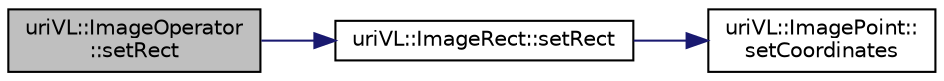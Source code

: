 digraph "uriVL::ImageOperator::setRect"
{
  edge [fontname="Helvetica",fontsize="10",labelfontname="Helvetica",labelfontsize="10"];
  node [fontname="Helvetica",fontsize="10",shape=record];
  rankdir="LR";
  Node1 [label="uriVL::ImageOperator\l::setRect",height=0.2,width=0.4,color="black", fillcolor="grey75", style="filled", fontcolor="black"];
  Node1 -> Node2 [color="midnightblue",fontsize="10",style="solid",fontname="Helvetica"];
  Node2 [label="uriVL::ImageRect::setRect",height=0.2,width=0.4,color="black", fillcolor="white", style="filled",URL="$classuriVL_1_1ImageRect.html#a2621d07a926d2305bbd54af5d543cabe",tooltip="Sets the origin and size of the rectangle. "];
  Node2 -> Node3 [color="midnightblue",fontsize="10",style="solid",fontname="Helvetica"];
  Node3 [label="uriVL::ImagePoint::\lsetCoordinates",height=0.2,width=0.4,color="black", fillcolor="white", style="filled",URL="$classuriVL_1_1ImagePoint.html#a253b7c2ab33d684a29059591f107802a",tooltip="Assigns new coordinates to the pixel. "];
}
